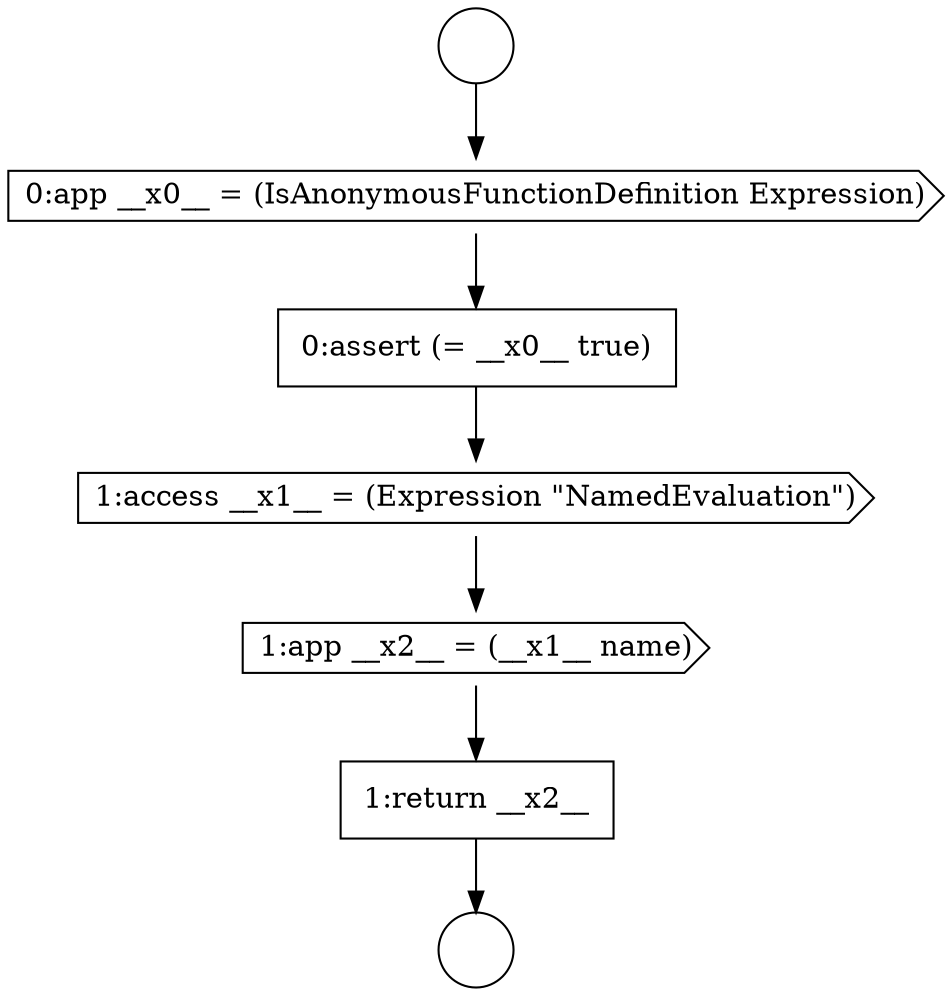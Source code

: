 digraph {
  node3983 [shape=circle label=" " color="black" fillcolor="white" style=filled]
  node3986 [shape=none, margin=0, label=<<font color="black">
    <table border="0" cellborder="1" cellspacing="0" cellpadding="10">
      <tr><td align="left">0:assert (= __x0__ true)</td></tr>
    </table>
  </font>> color="black" fillcolor="white" style=filled]
  node3984 [shape=circle label=" " color="black" fillcolor="white" style=filled]
  node3989 [shape=none, margin=0, label=<<font color="black">
    <table border="0" cellborder="1" cellspacing="0" cellpadding="10">
      <tr><td align="left">1:return __x2__</td></tr>
    </table>
  </font>> color="black" fillcolor="white" style=filled]
  node3985 [shape=cds, label=<<font color="black">0:app __x0__ = (IsAnonymousFunctionDefinition Expression)</font>> color="black" fillcolor="white" style=filled]
  node3988 [shape=cds, label=<<font color="black">1:app __x2__ = (__x1__ name)</font>> color="black" fillcolor="white" style=filled]
  node3987 [shape=cds, label=<<font color="black">1:access __x1__ = (Expression &quot;NamedEvaluation&quot;)</font>> color="black" fillcolor="white" style=filled]
  node3987 -> node3988 [ color="black"]
  node3986 -> node3987 [ color="black"]
  node3983 -> node3985 [ color="black"]
  node3988 -> node3989 [ color="black"]
  node3985 -> node3986 [ color="black"]
  node3989 -> node3984 [ color="black"]
}
